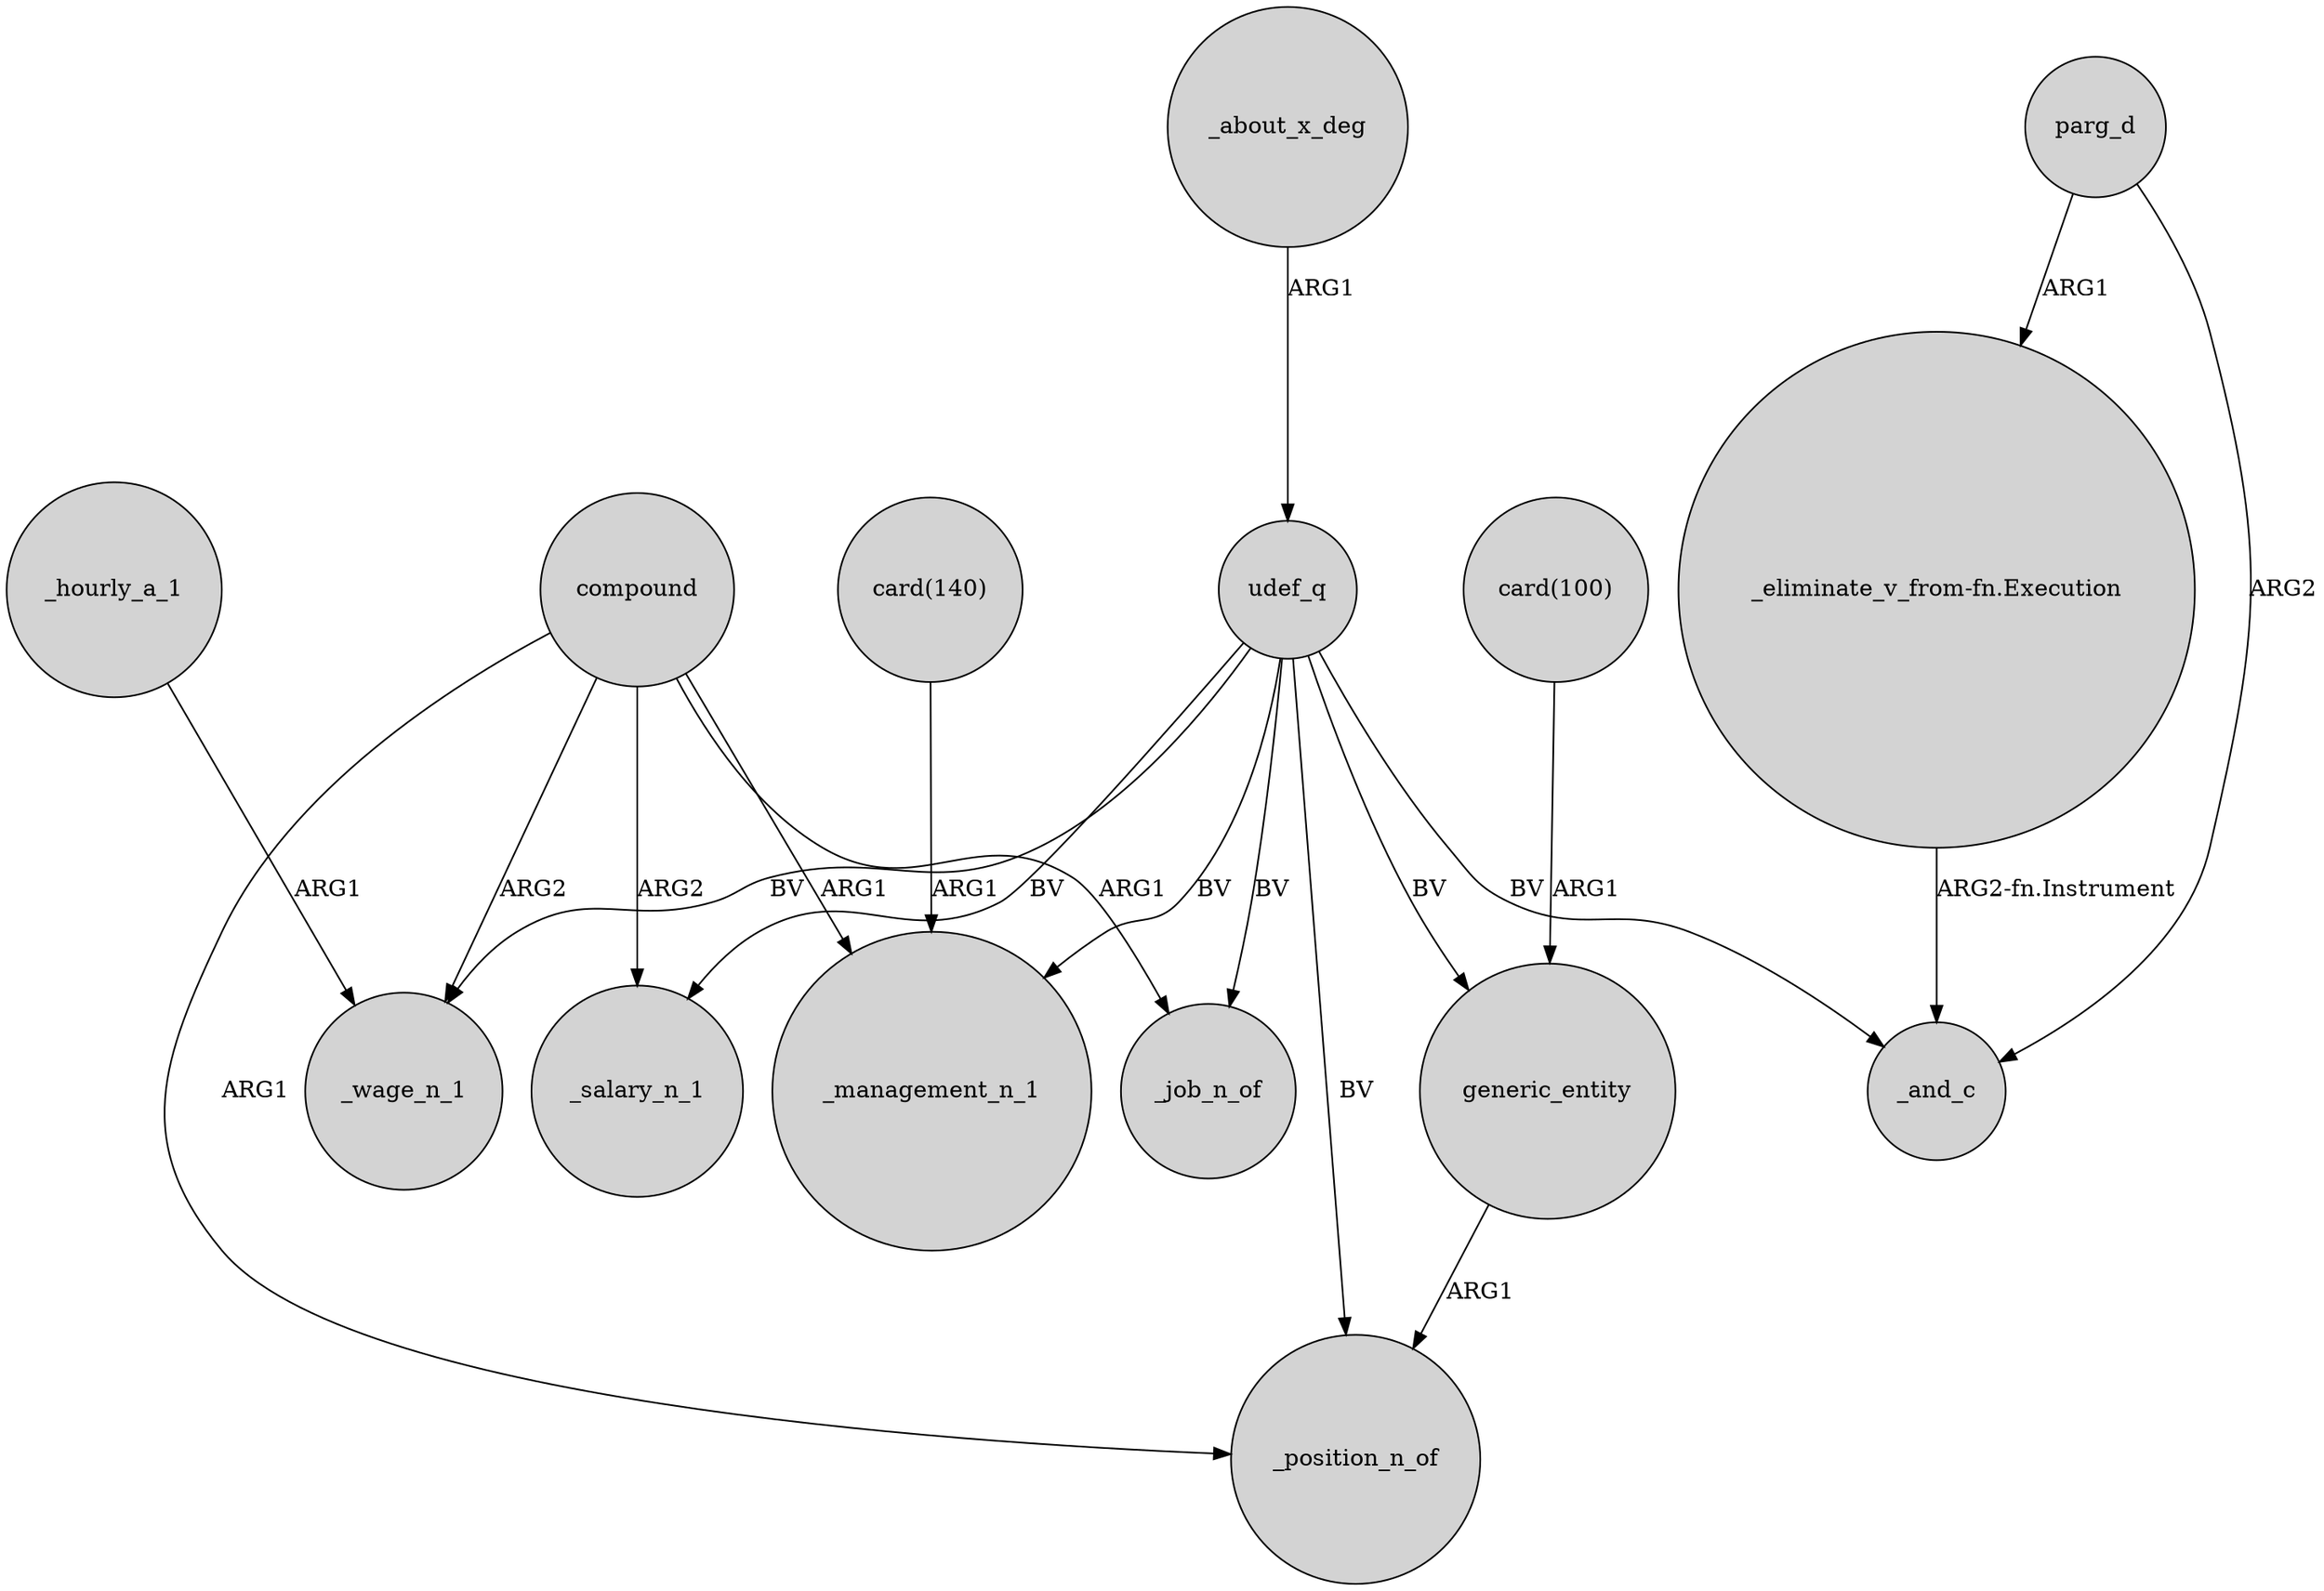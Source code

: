 digraph {
	node [shape=circle style=filled]
	udef_q -> _job_n_of [label=BV]
	compound -> _position_n_of [label=ARG1]
	udef_q -> _and_c [label=BV]
	udef_q -> _wage_n_1 [label=BV]
	udef_q -> generic_entity [label=BV]
	compound -> _job_n_of [label=ARG1]
	_about_x_deg -> udef_q [label=ARG1]
	udef_q -> _management_n_1 [label=BV]
	parg_d -> "_eliminate_v_from-fn.Execution" [label=ARG1]
	compound -> _management_n_1 [label=ARG1]
	_hourly_a_1 -> _wage_n_1 [label=ARG1]
	compound -> _wage_n_1 [label=ARG2]
	parg_d -> _and_c [label=ARG2]
	"card(100)" -> generic_entity [label=ARG1]
	"_eliminate_v_from-fn.Execution" -> _and_c [label="ARG2-fn.Instrument"]
	generic_entity -> _position_n_of [label=ARG1]
	"card(140)" -> _management_n_1 [label=ARG1]
	compound -> _salary_n_1 [label=ARG2]
	udef_q -> _position_n_of [label=BV]
	udef_q -> _salary_n_1 [label=BV]
}
